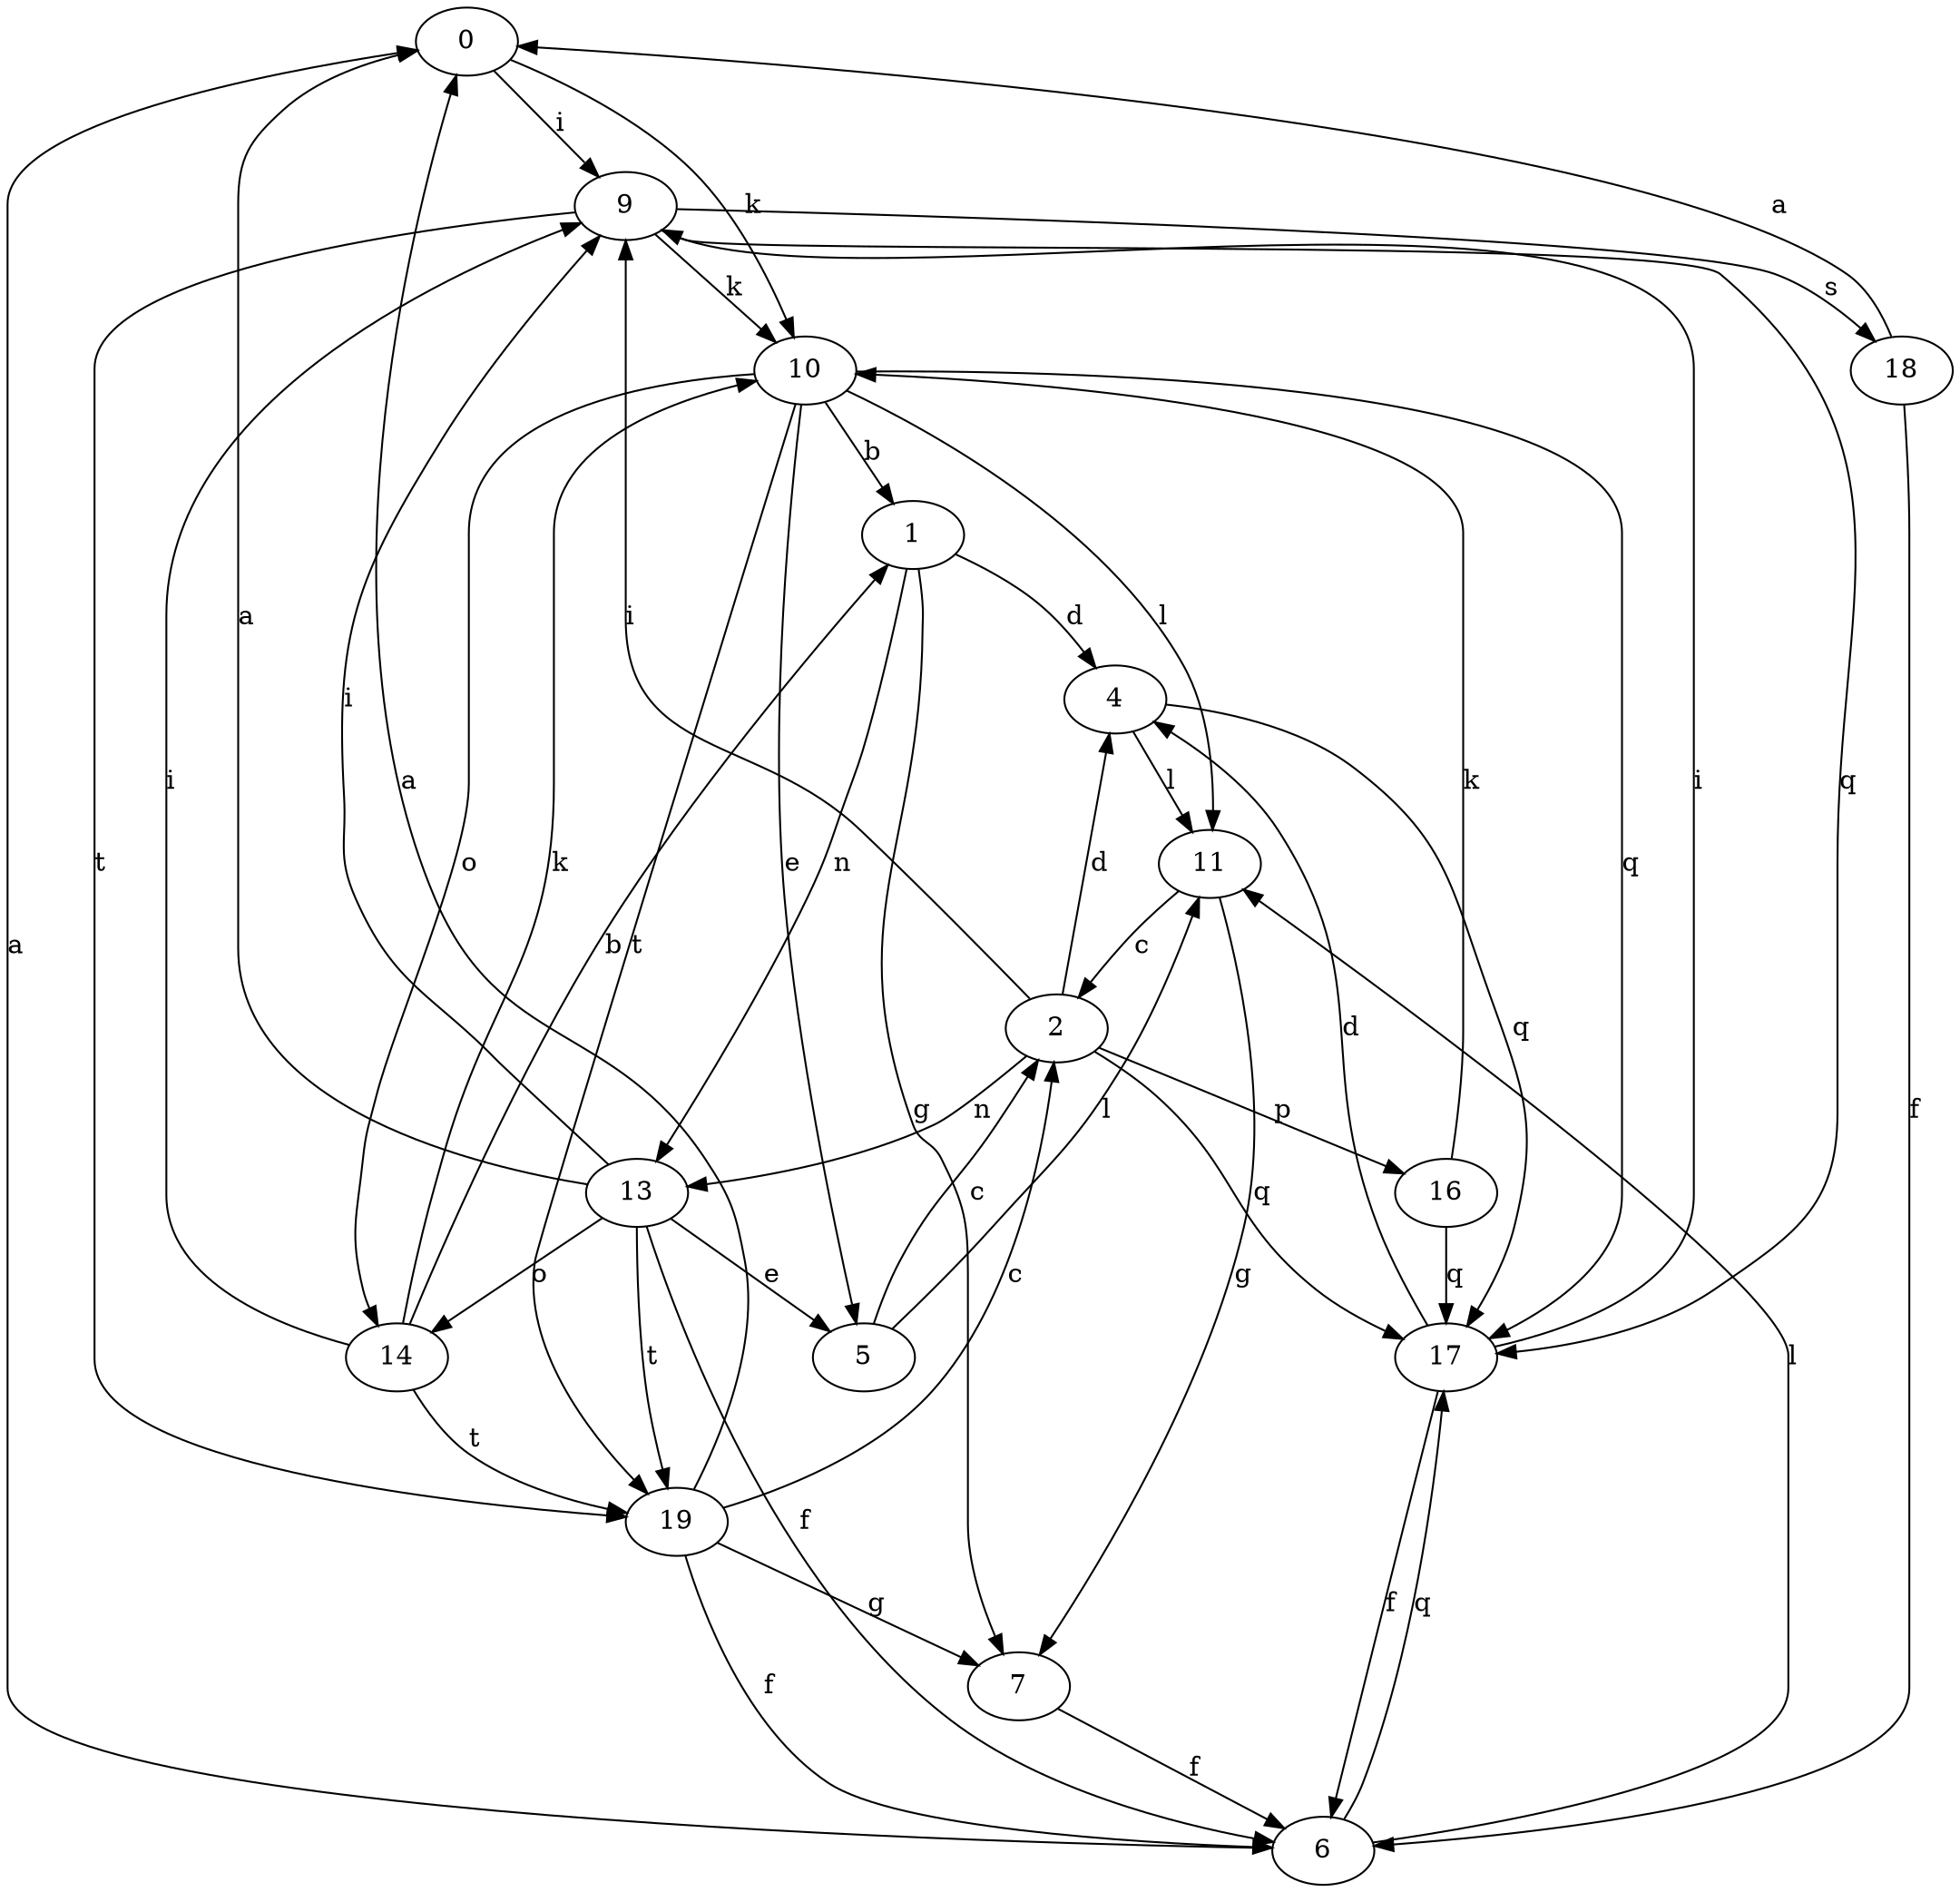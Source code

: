 strict digraph  {
0;
1;
2;
4;
5;
6;
7;
9;
10;
11;
13;
14;
16;
17;
18;
19;
0 -> 9  [label=i];
0 -> 10  [label=k];
1 -> 4  [label=d];
1 -> 7  [label=g];
1 -> 13  [label=n];
2 -> 4  [label=d];
2 -> 9  [label=i];
2 -> 13  [label=n];
2 -> 16  [label=p];
2 -> 17  [label=q];
4 -> 11  [label=l];
4 -> 17  [label=q];
5 -> 2  [label=c];
5 -> 11  [label=l];
6 -> 0  [label=a];
6 -> 11  [label=l];
6 -> 17  [label=q];
7 -> 6  [label=f];
9 -> 10  [label=k];
9 -> 17  [label=q];
9 -> 18  [label=s];
9 -> 19  [label=t];
10 -> 1  [label=b];
10 -> 5  [label=e];
10 -> 11  [label=l];
10 -> 14  [label=o];
10 -> 17  [label=q];
10 -> 19  [label=t];
11 -> 2  [label=c];
11 -> 7  [label=g];
13 -> 0  [label=a];
13 -> 5  [label=e];
13 -> 6  [label=f];
13 -> 9  [label=i];
13 -> 14  [label=o];
13 -> 19  [label=t];
14 -> 1  [label=b];
14 -> 9  [label=i];
14 -> 10  [label=k];
14 -> 19  [label=t];
16 -> 10  [label=k];
16 -> 17  [label=q];
17 -> 4  [label=d];
17 -> 6  [label=f];
17 -> 9  [label=i];
18 -> 0  [label=a];
18 -> 6  [label=f];
19 -> 0  [label=a];
19 -> 2  [label=c];
19 -> 6  [label=f];
19 -> 7  [label=g];
}
